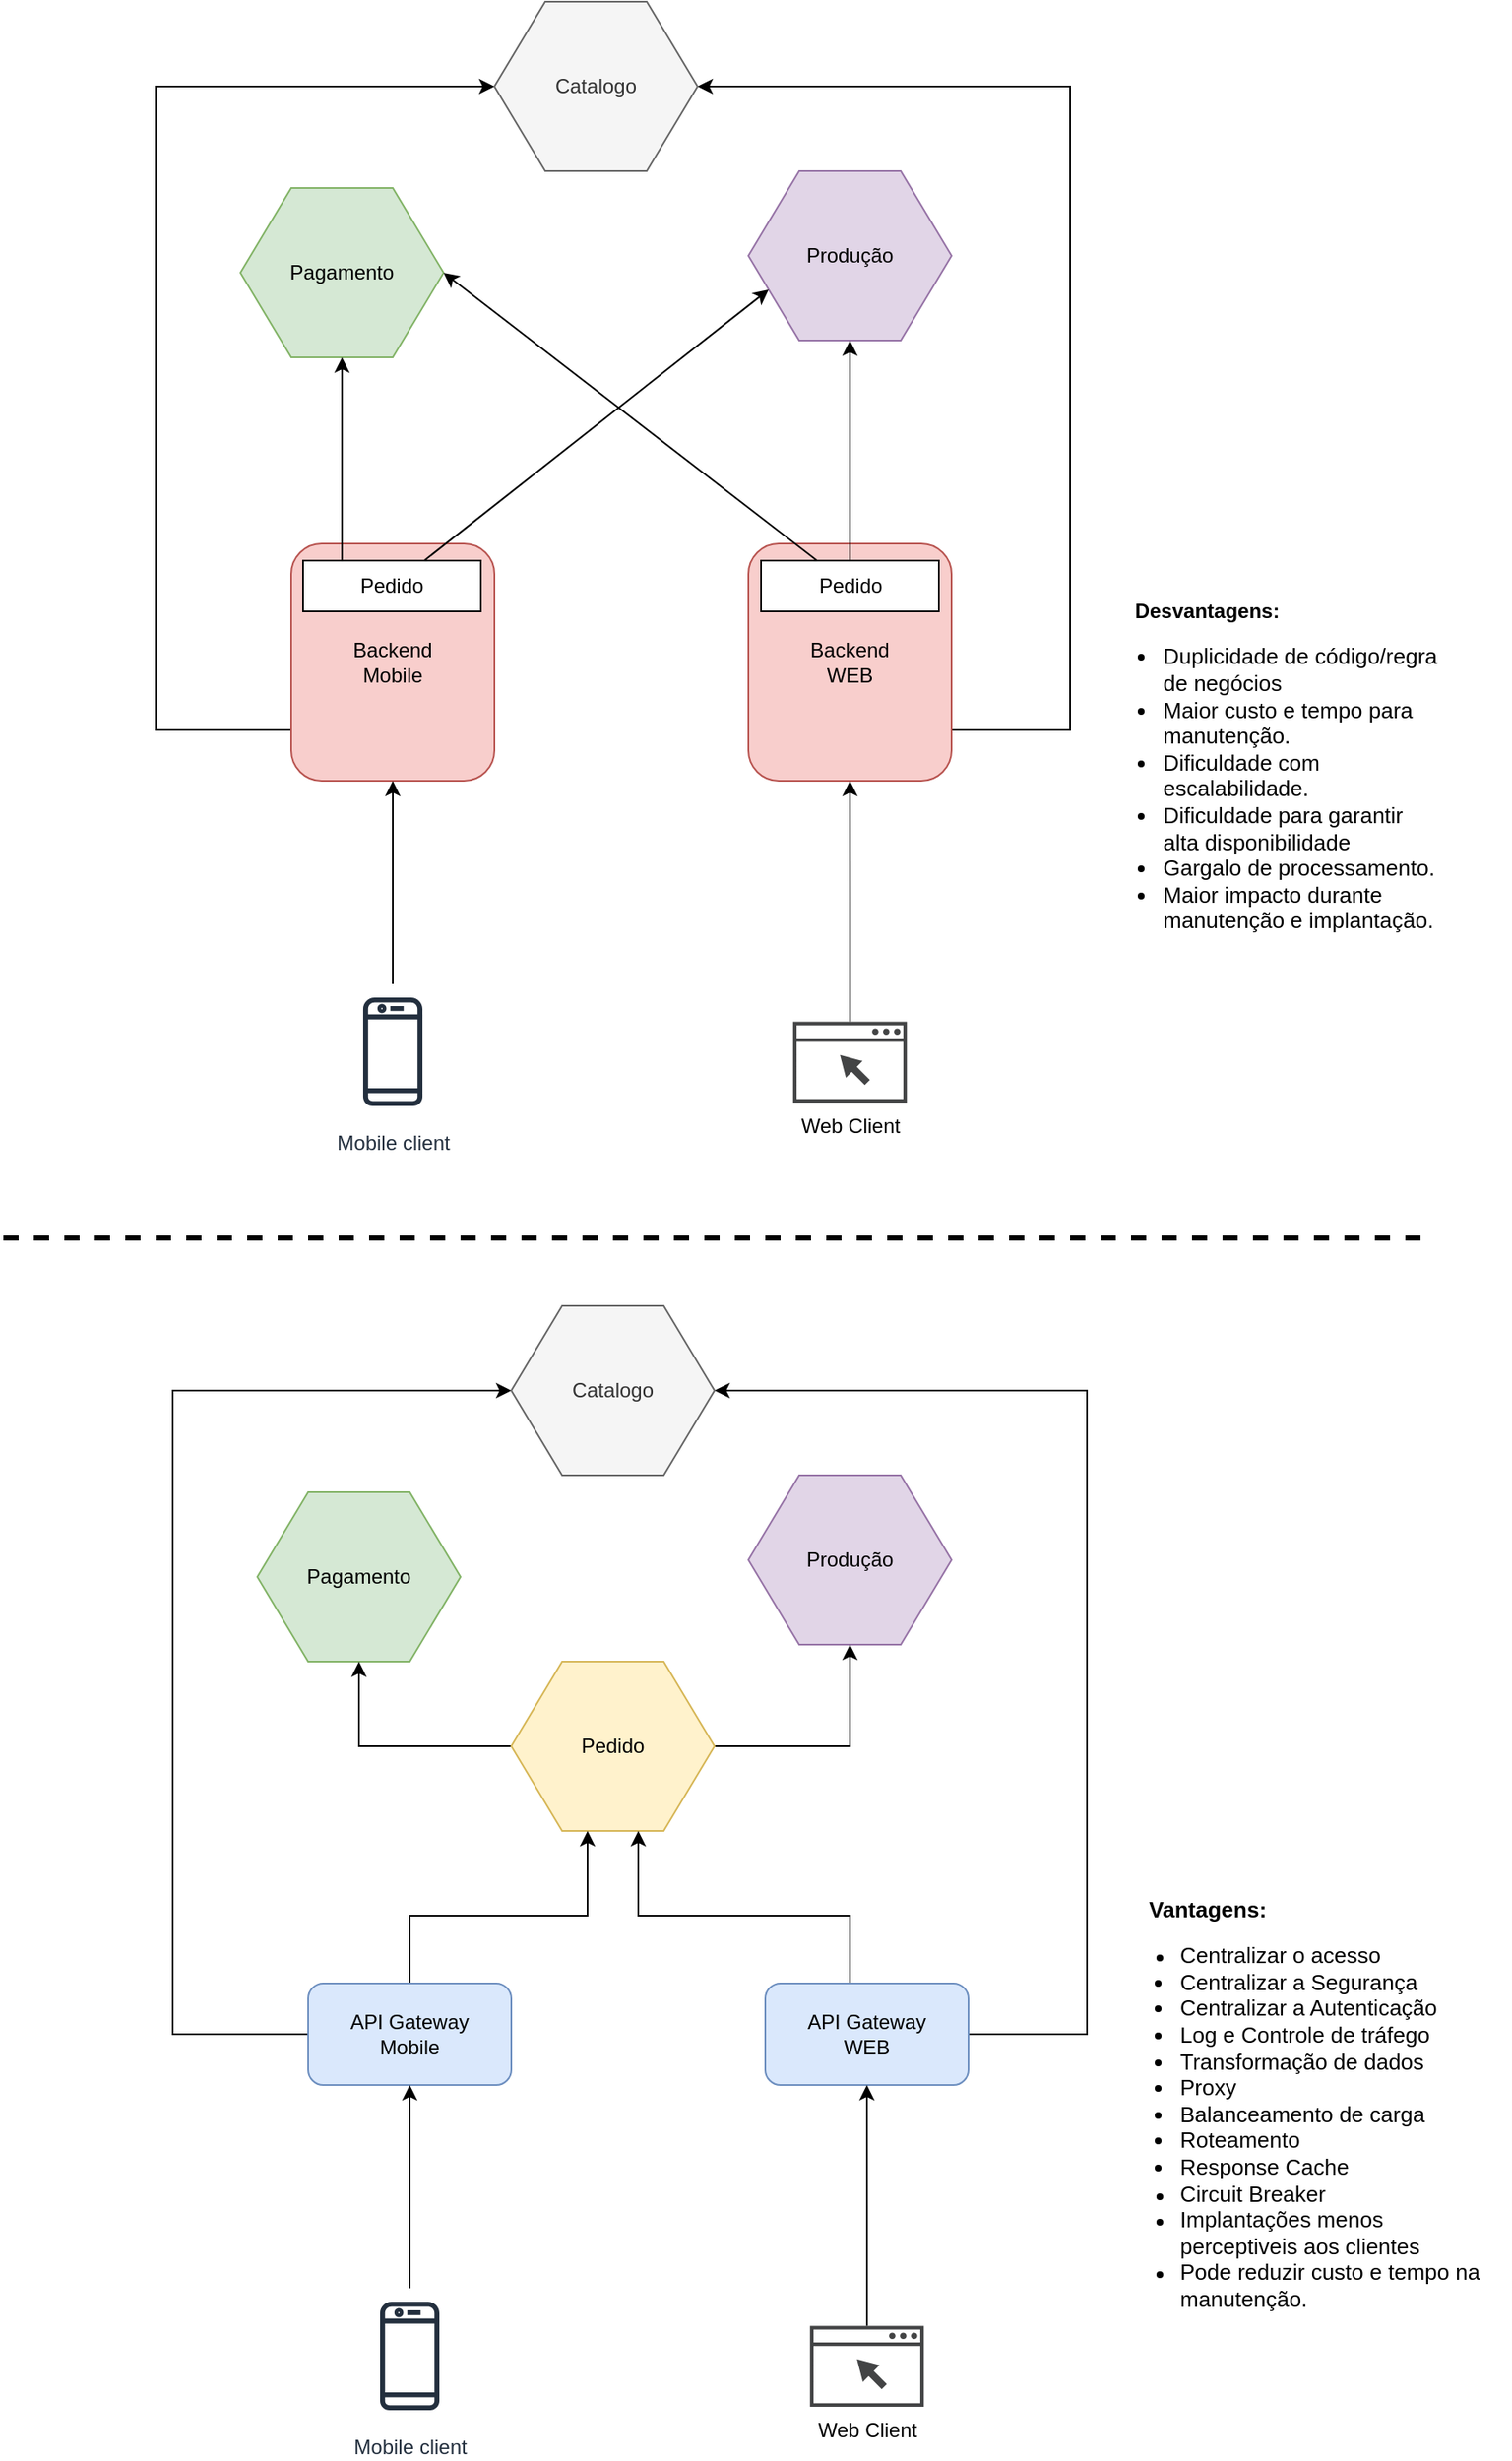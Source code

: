<mxfile version="12.4.7" type="github"><diagram id="QiQX5uqCXDBrd2uZeBOk" name="Page-1"><mxGraphModel dx="1422" dy="1953" grid="1" gridSize="10" guides="1" tooltips="1" connect="1" arrows="1" fold="1" page="1" pageScale="1" pageWidth="827" pageHeight="1169" math="0" shadow="0"><root><mxCell id="0"/><mxCell id="1" parent="0"/><mxCell id="CW1L1llbeToTaSZga6Dc-1" value="Pagamento" style="shape=hexagon;perimeter=hexagonPerimeter2;whiteSpace=wrap;html=1;fillColor=#d5e8d4;strokeColor=#82b366;" vertex="1" parent="1"><mxGeometry x="190" y="30" width="120" height="100" as="geometry"/></mxCell><mxCell id="CW1L1llbeToTaSZga6Dc-2" value="Produção" style="shape=hexagon;perimeter=hexagonPerimeter2;whiteSpace=wrap;html=1;fillColor=#e1d5e7;strokeColor=#9673a6;" vertex="1" parent="1"><mxGeometry x="480" y="20" width="120" height="100" as="geometry"/></mxCell><mxCell id="CW1L1llbeToTaSZga6Dc-5" style="edgeStyle=orthogonalEdgeStyle;rounded=0;orthogonalLoop=1;jettySize=auto;html=1;entryX=0.5;entryY=1;entryDx=0;entryDy=0;" edge="1" parent="1" source="CW1L1llbeToTaSZga6Dc-3" target="CW1L1llbeToTaSZga6Dc-1"><mxGeometry relative="1" as="geometry"/></mxCell><mxCell id="CW1L1llbeToTaSZga6Dc-6" style="edgeStyle=orthogonalEdgeStyle;rounded=0;orthogonalLoop=1;jettySize=auto;html=1;entryX=0.5;entryY=1;entryDx=0;entryDy=0;" edge="1" parent="1" source="CW1L1llbeToTaSZga6Dc-3" target="CW1L1llbeToTaSZga6Dc-2"><mxGeometry relative="1" as="geometry"/></mxCell><mxCell id="CW1L1llbeToTaSZga6Dc-3" value="Pedido" style="shape=hexagon;perimeter=hexagonPerimeter2;whiteSpace=wrap;html=1;fillColor=#fff2cc;strokeColor=#d6b656;" vertex="1" parent="1"><mxGeometry x="340" y="130" width="120" height="100" as="geometry"/></mxCell><mxCell id="CW1L1llbeToTaSZga6Dc-8" style="edgeStyle=orthogonalEdgeStyle;rounded=0;orthogonalLoop=1;jettySize=auto;html=1;entryX=0.375;entryY=1;entryDx=0;entryDy=0;" edge="1" parent="1" source="CW1L1llbeToTaSZga6Dc-7" target="CW1L1llbeToTaSZga6Dc-3"><mxGeometry relative="1" as="geometry"><Array as="points"><mxPoint x="280" y="280"/><mxPoint x="385" y="280"/></Array></mxGeometry></mxCell><mxCell id="CW1L1llbeToTaSZga6Dc-16" style="edgeStyle=orthogonalEdgeStyle;rounded=0;orthogonalLoop=1;jettySize=auto;html=1;entryX=0;entryY=0.5;entryDx=0;entryDy=0;" edge="1" parent="1" source="CW1L1llbeToTaSZga6Dc-7" target="CW1L1llbeToTaSZga6Dc-15"><mxGeometry relative="1" as="geometry"><Array as="points"><mxPoint x="140" y="350"/><mxPoint x="140" y="-30"/></Array></mxGeometry></mxCell><mxCell id="CW1L1llbeToTaSZga6Dc-7" value="API Gateway&lt;br&gt;Mobile" style="rounded=1;whiteSpace=wrap;html=1;fillColor=#dae8fc;strokeColor=#6c8ebf;" vertex="1" parent="1"><mxGeometry x="220" y="320" width="120" height="60" as="geometry"/></mxCell><mxCell id="CW1L1llbeToTaSZga6Dc-10" style="edgeStyle=orthogonalEdgeStyle;rounded=0;orthogonalLoop=1;jettySize=auto;html=1;entryX=0.625;entryY=1;entryDx=0;entryDy=0;" edge="1" parent="1" source="CW1L1llbeToTaSZga6Dc-9" target="CW1L1llbeToTaSZga6Dc-3"><mxGeometry relative="1" as="geometry"><Array as="points"><mxPoint x="540" y="280"/><mxPoint x="415" y="280"/></Array></mxGeometry></mxCell><mxCell id="CW1L1llbeToTaSZga6Dc-17" style="edgeStyle=orthogonalEdgeStyle;rounded=0;orthogonalLoop=1;jettySize=auto;html=1;entryX=1;entryY=0.5;entryDx=0;entryDy=0;" edge="1" parent="1" source="CW1L1llbeToTaSZga6Dc-9" target="CW1L1llbeToTaSZga6Dc-15"><mxGeometry relative="1" as="geometry"><Array as="points"><mxPoint x="680" y="350"/><mxPoint x="680" y="-30"/></Array></mxGeometry></mxCell><mxCell id="CW1L1llbeToTaSZga6Dc-9" value="API Gateway&lt;br&gt;WEB" style="rounded=1;whiteSpace=wrap;html=1;fillColor=#dae8fc;strokeColor=#6c8ebf;" vertex="1" parent="1"><mxGeometry x="490" y="320" width="120" height="60" as="geometry"/></mxCell><mxCell id="CW1L1llbeToTaSZga6Dc-12" style="edgeStyle=orthogonalEdgeStyle;rounded=0;orthogonalLoop=1;jettySize=auto;html=1;entryX=0.5;entryY=1;entryDx=0;entryDy=0;" edge="1" parent="1" source="CW1L1llbeToTaSZga6Dc-11" target="CW1L1llbeToTaSZga6Dc-7"><mxGeometry relative="1" as="geometry"/></mxCell><mxCell id="CW1L1llbeToTaSZga6Dc-11" value="Mobile client" style="outlineConnect=0;fontColor=#232F3E;gradientColor=none;strokeColor=#232F3E;fillColor=#ffffff;dashed=0;verticalLabelPosition=bottom;verticalAlign=top;align=center;html=1;fontSize=12;fontStyle=0;aspect=fixed;shape=mxgraph.aws4.resourceIcon;resIcon=mxgraph.aws4.mobile_client;" vertex="1" parent="1"><mxGeometry x="240" y="500" width="80" height="80" as="geometry"/></mxCell><mxCell id="CW1L1llbeToTaSZga6Dc-14" style="edgeStyle=orthogonalEdgeStyle;rounded=0;orthogonalLoop=1;jettySize=auto;html=1;entryX=0.5;entryY=1;entryDx=0;entryDy=0;" edge="1" parent="1" source="CW1L1llbeToTaSZga6Dc-13" target="CW1L1llbeToTaSZga6Dc-9"><mxGeometry relative="1" as="geometry"/></mxCell><mxCell id="CW1L1llbeToTaSZga6Dc-13" value="Web Client" style="pointerEvents=1;shadow=0;dashed=0;html=1;strokeColor=none;fillColor=#434445;aspect=fixed;labelPosition=center;verticalLabelPosition=bottom;verticalAlign=top;align=center;outlineConnect=0;shape=mxgraph.vvd.web_browser;" vertex="1" parent="1"><mxGeometry x="516.38" y="522.25" width="67.25" height="47.75" as="geometry"/></mxCell><mxCell id="CW1L1llbeToTaSZga6Dc-15" value="Catalogo" style="shape=hexagon;perimeter=hexagonPerimeter2;whiteSpace=wrap;html=1;fillColor=#f5f5f5;strokeColor=#666666;fontColor=#333333;" vertex="1" parent="1"><mxGeometry x="340" y="-80" width="120" height="100" as="geometry"/></mxCell><mxCell id="CW1L1llbeToTaSZga6Dc-18" value="&lt;h1 style=&quot;font-size: 13px&quot;&gt;&lt;font style=&quot;font-size: 13px&quot;&gt;&lt;font style=&quot;font-size: 13px&quot;&gt;&amp;nbsp; &amp;nbsp; &amp;nbsp;&amp;nbsp;&lt;/font&gt;&lt;/font&gt;Vantagens:&lt;/h1&gt;&lt;ul&gt;&lt;li&gt;&lt;font style=&quot;font-size: 13px&quot;&gt;Centralizar o acesso&lt;/font&gt;&lt;/li&gt;&lt;li style=&quot;font-size: 13px&quot;&gt;&lt;font style=&quot;font-size: 13px&quot;&gt;Centralizar a Segurança&lt;/font&gt;&lt;/li&gt;&lt;li style=&quot;font-size: 13px&quot;&gt;&lt;font style=&quot;font-size: 13px&quot;&gt;Centralizar a Autenticação&lt;/font&gt;&lt;/li&gt;&lt;li style=&quot;font-size: 13px&quot;&gt;&lt;font style=&quot;font-size: 13px&quot;&gt;Log e&amp;nbsp;&lt;/font&gt;&lt;font&gt;Controle de&amp;nbsp;&lt;/font&gt;&lt;span&gt;tráfego&lt;/span&gt;&lt;/li&gt;&lt;li style=&quot;font-size: 13px&quot;&gt;&lt;font style=&quot;font-size: 13px&quot;&gt;Transformação de dados&lt;/font&gt;&lt;/li&gt;&lt;li style=&quot;font-size: 13px&quot;&gt;&lt;font style=&quot;font-size: 13px&quot;&gt;Proxy&lt;/font&gt;&lt;/li&gt;&lt;li style=&quot;font-size: 13px&quot;&gt;&lt;font style=&quot;font-size: 13px&quot;&gt;Balanceamento de carga&lt;/font&gt;&lt;/li&gt;&lt;li style=&quot;font-size: 13px&quot;&gt;&lt;font style=&quot;font-size: 13px&quot;&gt;Roteamento&lt;/font&gt;&lt;/li&gt;&lt;li style=&quot;font-size: 13px&quot;&gt;&lt;font style=&quot;font-size: 13px&quot;&gt;Response Cache&lt;/font&gt;&lt;/li&gt;&lt;li&gt;&lt;font&gt;&lt;span style=&quot;background-color: rgb(255 , 255 , 255)&quot;&gt;&lt;font style=&quot;font-size: 13px&quot;&gt;Circuit Breaker&lt;/font&gt;&lt;/span&gt;&lt;/font&gt;&lt;/li&gt;&lt;li&gt;&lt;font&gt;&lt;span style=&quot;background-color: rgb(255 , 255 , 255)&quot;&gt;&lt;font style=&quot;font-size: 13px&quot;&gt;Implantações menos perceptiveis aos clientes&lt;/font&gt;&lt;/span&gt;&lt;/font&gt;&lt;/li&gt;&lt;li&gt;&lt;font&gt;&lt;span style=&quot;background-color: rgb(255 , 255 , 255)&quot;&gt;&lt;font style=&quot;font-size: 13px&quot;&gt;Pode reduzir custo e tempo na manutenção.&lt;/font&gt;&lt;/span&gt;&lt;/font&gt;&lt;/li&gt;&lt;/ul&gt;&lt;p&gt;&lt;/p&gt;&lt;p&gt;&lt;/p&gt;" style="text;html=1;strokeColor=none;fillColor=none;spacing=5;spacingTop=-20;whiteSpace=wrap;overflow=hidden;rounded=0;" vertex="1" parent="1"><mxGeometry x="690" y="270" width="240" height="310" as="geometry"/></mxCell><mxCell id="CW1L1llbeToTaSZga6Dc-19" value="" style="shape=image;html=1;verticalAlign=top;verticalLabelPosition=bottom;labelBackgroundColor=#ffffff;imageAspect=0;aspect=fixed;image=https://cdn4.iconfinder.com/data/icons/icocentre-free-icons/137/f-check_256-128.png" vertex="1" parent="1"><mxGeometry x="740" y="116" width="128" height="128" as="geometry"/></mxCell><mxCell id="CW1L1llbeToTaSZga6Dc-20" value="Pagamento" style="shape=hexagon;perimeter=hexagonPerimeter2;whiteSpace=wrap;html=1;fillColor=#d5e8d4;strokeColor=#82b366;" vertex="1" parent="1"><mxGeometry x="180" y="-740" width="120" height="100" as="geometry"/></mxCell><mxCell id="CW1L1llbeToTaSZga6Dc-21" value="Produção" style="shape=hexagon;perimeter=hexagonPerimeter2;whiteSpace=wrap;html=1;fillColor=#e1d5e7;strokeColor=#9673a6;" vertex="1" parent="1"><mxGeometry x="480" y="-750" width="120" height="100" as="geometry"/></mxCell><mxCell id="CW1L1llbeToTaSZga6Dc-26" style="edgeStyle=orthogonalEdgeStyle;rounded=0;orthogonalLoop=1;jettySize=auto;html=1;entryX=0;entryY=0.5;entryDx=0;entryDy=0;" edge="1" parent="1" source="CW1L1llbeToTaSZga6Dc-27" target="CW1L1llbeToTaSZga6Dc-35"><mxGeometry relative="1" as="geometry"><Array as="points"><mxPoint x="130" y="-420"/><mxPoint x="130" y="-800"/></Array></mxGeometry></mxCell><mxCell id="CW1L1llbeToTaSZga6Dc-27" value="Backend &lt;br&gt;Mobile" style="rounded=1;whiteSpace=wrap;html=1;fillColor=#f8cecc;strokeColor=#b85450;" vertex="1" parent="1"><mxGeometry x="210" y="-530" width="120" height="140" as="geometry"/></mxCell><mxCell id="CW1L1llbeToTaSZga6Dc-29" style="edgeStyle=orthogonalEdgeStyle;rounded=0;orthogonalLoop=1;jettySize=auto;html=1;entryX=1;entryY=0.5;entryDx=0;entryDy=0;" edge="1" parent="1" source="CW1L1llbeToTaSZga6Dc-30" target="CW1L1llbeToTaSZga6Dc-35"><mxGeometry relative="1" as="geometry"><Array as="points"><mxPoint x="670" y="-420"/><mxPoint x="670" y="-800"/></Array></mxGeometry></mxCell><mxCell id="CW1L1llbeToTaSZga6Dc-30" value="Backend&lt;br&gt;WEB" style="rounded=1;whiteSpace=wrap;html=1;fillColor=#f8cecc;strokeColor=#b85450;" vertex="1" parent="1"><mxGeometry x="480" y="-530" width="120" height="140" as="geometry"/></mxCell><mxCell id="CW1L1llbeToTaSZga6Dc-31" style="edgeStyle=orthogonalEdgeStyle;rounded=0;orthogonalLoop=1;jettySize=auto;html=1;entryX=0.5;entryY=1;entryDx=0;entryDy=0;" edge="1" parent="1" source="CW1L1llbeToTaSZga6Dc-32" target="CW1L1llbeToTaSZga6Dc-27"><mxGeometry relative="1" as="geometry"/></mxCell><mxCell id="CW1L1llbeToTaSZga6Dc-32" value="Mobile client" style="outlineConnect=0;fontColor=#232F3E;gradientColor=none;strokeColor=#232F3E;fillColor=#ffffff;dashed=0;verticalLabelPosition=bottom;verticalAlign=top;align=center;html=1;fontSize=12;fontStyle=0;aspect=fixed;shape=mxgraph.aws4.resourceIcon;resIcon=mxgraph.aws4.mobile_client;" vertex="1" parent="1"><mxGeometry x="230" y="-270" width="80" height="80" as="geometry"/></mxCell><mxCell id="CW1L1llbeToTaSZga6Dc-33" style="edgeStyle=orthogonalEdgeStyle;rounded=0;orthogonalLoop=1;jettySize=auto;html=1;entryX=0.5;entryY=1;entryDx=0;entryDy=0;" edge="1" parent="1" source="CW1L1llbeToTaSZga6Dc-34" target="CW1L1llbeToTaSZga6Dc-30"><mxGeometry relative="1" as="geometry"/></mxCell><mxCell id="CW1L1llbeToTaSZga6Dc-34" value="Web Client" style="pointerEvents=1;shadow=0;dashed=0;html=1;strokeColor=none;fillColor=#434445;aspect=fixed;labelPosition=center;verticalLabelPosition=bottom;verticalAlign=top;align=center;outlineConnect=0;shape=mxgraph.vvd.web_browser;" vertex="1" parent="1"><mxGeometry x="506.38" y="-247.75" width="67.25" height="47.75" as="geometry"/></mxCell><mxCell id="CW1L1llbeToTaSZga6Dc-35" value="Catalogo" style="shape=hexagon;perimeter=hexagonPerimeter2;whiteSpace=wrap;html=1;fillColor=#f5f5f5;strokeColor=#666666;fontColor=#333333;" vertex="1" parent="1"><mxGeometry x="330" y="-850" width="120" height="100" as="geometry"/></mxCell><mxCell id="CW1L1llbeToTaSZga6Dc-36" value="&lt;h1 style=&quot;font-size: 13px&quot;&gt;&lt;font style=&quot;font-size: 13px&quot;&gt;&lt;font style=&quot;font-size: 13px&quot;&gt;&amp;nbsp; &amp;nbsp; &amp;nbsp;&amp;nbsp;&lt;/font&gt;&lt;/font&gt;&lt;/h1&gt;&lt;span style=&quot;text-align: center&quot;&gt;&amp;nbsp; &amp;nbsp; &amp;nbsp; &amp;nbsp;&lt;b&gt;Desvantagens:&lt;/b&gt;&lt;/span&gt;&lt;br style=&quot;text-align: center&quot;&gt;&lt;ul&gt;&lt;li style=&quot;font-size: 13px&quot;&gt;&lt;font style=&quot;font-size: 13px&quot;&gt;Duplicidade de código/regra de negócios&lt;/font&gt;&lt;/li&gt;&lt;li style=&quot;font-size: 13px&quot;&gt;Maior custo e tempo para manutenção.&lt;/li&gt;&lt;li style=&quot;font-size: 13px&quot;&gt;Dificuldade com escalabilidade.&lt;/li&gt;&lt;li style=&quot;font-size: 13px&quot;&gt;Dificuldade para garantir alta disponibilidade&lt;/li&gt;&lt;li style=&quot;font-size: 13px&quot;&gt;Gargalo de processamento.&lt;/li&gt;&lt;li style=&quot;font-size: 13px&quot;&gt;Maior impacto durante manutenção e implantação.&lt;/li&gt;&lt;/ul&gt;&lt;p&gt;&lt;/p&gt;&lt;p&gt;&lt;/p&gt;" style="text;html=1;strokeColor=none;fillColor=none;spacing=5;spacingTop=-20;whiteSpace=wrap;overflow=hidden;rounded=0;" vertex="1" parent="1"><mxGeometry x="680" y="-520" width="210" height="240" as="geometry"/></mxCell><mxCell id="CW1L1llbeToTaSZga6Dc-37" value="" style="shape=image;html=1;verticalAlign=top;verticalLabelPosition=bottom;labelBackgroundColor=#ffffff;imageAspect=0;aspect=fixed;image=https://cdn4.iconfinder.com/data/icons/icocentre-free-icons/114/f-cross_256-128.png" vertex="1" parent="1"><mxGeometry x="710" y="-668" width="128" height="128" as="geometry"/></mxCell><mxCell id="CW1L1llbeToTaSZga6Dc-38" value="" style="endArrow=none;dashed=1;html=1;strokeWidth=3;" edge="1" parent="1"><mxGeometry width="50" height="50" relative="1" as="geometry"><mxPoint x="40" y="-120" as="sourcePoint"/><mxPoint x="880" y="-120" as="targetPoint"/></mxGeometry></mxCell><mxCell id="CW1L1llbeToTaSZga6Dc-42" style="rounded=0;orthogonalLoop=1;jettySize=auto;html=1;entryX=0;entryY=0.75;entryDx=0;entryDy=0;strokeWidth=1;" edge="1" parent="1" source="CW1L1llbeToTaSZga6Dc-39" target="CW1L1llbeToTaSZga6Dc-21"><mxGeometry relative="1" as="geometry"/></mxCell><mxCell id="CW1L1llbeToTaSZga6Dc-39" value="Pedido" style="rounded=0;whiteSpace=wrap;html=1;" vertex="1" parent="1"><mxGeometry x="217" y="-520" width="105" height="30" as="geometry"/></mxCell><mxCell id="CW1L1llbeToTaSZga6Dc-41" style="rounded=0;orthogonalLoop=1;jettySize=auto;html=1;entryX=1;entryY=0.5;entryDx=0;entryDy=0;strokeWidth=1;" edge="1" parent="1" source="CW1L1llbeToTaSZga6Dc-40" target="CW1L1llbeToTaSZga6Dc-20"><mxGeometry relative="1" as="geometry"/></mxCell><mxCell id="CW1L1llbeToTaSZga6Dc-40" value="Pedido" style="rounded=0;whiteSpace=wrap;html=1;" vertex="1" parent="1"><mxGeometry x="487.5" y="-520" width="105" height="30" as="geometry"/></mxCell><mxCell id="CW1L1llbeToTaSZga6Dc-22" style="rounded=0;orthogonalLoop=1;jettySize=auto;html=1;entryX=0.5;entryY=1;entryDx=0;entryDy=0;" edge="1" parent="1" target="CW1L1llbeToTaSZga6Dc-20"><mxGeometry relative="1" as="geometry"><mxPoint x="240" y="-520" as="sourcePoint"/></mxGeometry></mxCell><mxCell id="CW1L1llbeToTaSZga6Dc-23" style="rounded=0;orthogonalLoop=1;jettySize=auto;html=1;entryX=0.5;entryY=1;entryDx=0;entryDy=0;exitX=0.5;exitY=0;exitDx=0;exitDy=0;" edge="1" parent="1" source="CW1L1llbeToTaSZga6Dc-40" target="CW1L1llbeToTaSZga6Dc-21"><mxGeometry relative="1" as="geometry"><mxPoint x="450" y="-590" as="sourcePoint"/></mxGeometry></mxCell></root></mxGraphModel></diagram></mxfile>